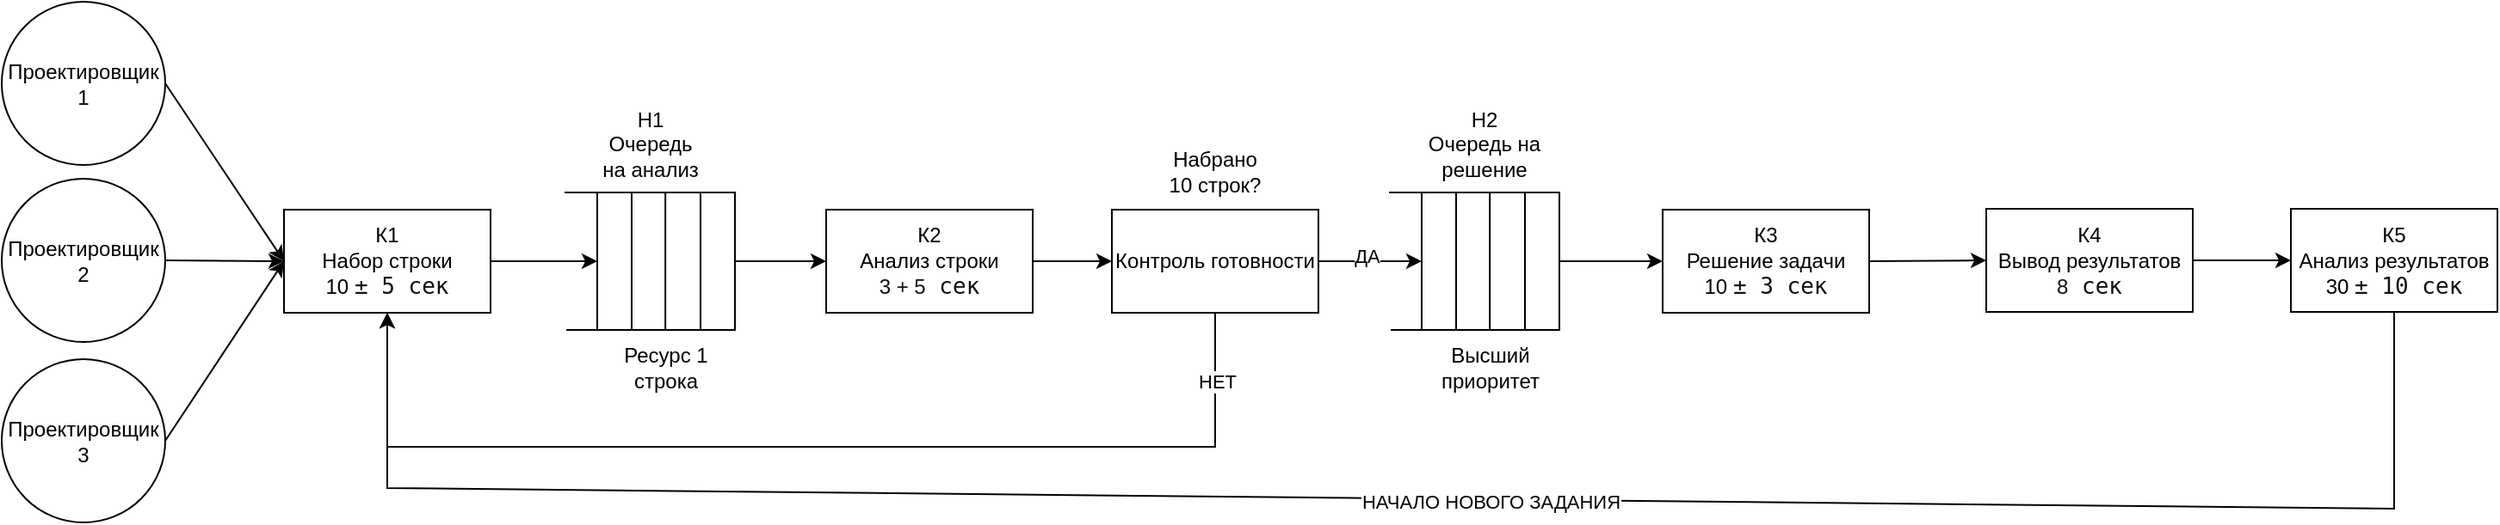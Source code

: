 <mxfile version="28.2.7">
  <diagram name="Страница — 1" id="6K8K25cdljVOq_ZdmeXt">
    <mxGraphModel dx="1489" dy="783" grid="0" gridSize="10" guides="1" tooltips="1" connect="1" arrows="1" fold="1" page="0" pageScale="1" pageWidth="827" pageHeight="1169" math="0" shadow="0">
      <root>
        <mxCell id="0" />
        <mxCell id="1" parent="0" />
        <mxCell id="H_bH9iHKeHK5xQA8kicP-1" value="Проектировщик 1" style="ellipse;whiteSpace=wrap;html=1;aspect=fixed;" parent="1" vertex="1">
          <mxGeometry x="37" y="101" width="95" height="95" as="geometry" />
        </mxCell>
        <mxCell id="H_bH9iHKeHK5xQA8kicP-2" value="Проектировщик 2" style="ellipse;whiteSpace=wrap;html=1;aspect=fixed;" parent="1" vertex="1">
          <mxGeometry x="37" y="204" width="95" height="95" as="geometry" />
        </mxCell>
        <mxCell id="H_bH9iHKeHK5xQA8kicP-3" value="Проектировщик 3" style="ellipse;whiteSpace=wrap;html=1;aspect=fixed;" parent="1" vertex="1">
          <mxGeometry x="37" y="309" width="95" height="95" as="geometry" />
        </mxCell>
        <mxCell id="H_bH9iHKeHK5xQA8kicP-4" value="К1&lt;div&gt;Набор строки&lt;/div&gt;&lt;div&gt;10&amp;nbsp;&lt;span style=&quot;color: rgb(15, 17, 21); font-family: Menlo, Monaco, Consolas, &amp;quot;Cascadia Mono&amp;quot;, &amp;quot;Ubuntu Mono&amp;quot;, &amp;quot;DejaVu Sans Mono&amp;quot;, &amp;quot;Liberation Mono&amp;quot;, &amp;quot;JetBrains Mono&amp;quot;, &amp;quot;Fira Code&amp;quot;, Cousine, &amp;quot;Roboto Mono&amp;quot;, &amp;quot;Courier New&amp;quot;, Courier, sans-serif, system-ui; font-size: 13px; text-align: start; background-color: transparent;&quot;&gt;± 5 сек&lt;/span&gt;&lt;/div&gt;" style="rounded=0;whiteSpace=wrap;html=1;" parent="1" vertex="1">
          <mxGeometry x="201" y="222" width="120" height="60" as="geometry" />
        </mxCell>
        <mxCell id="H_bH9iHKeHK5xQA8kicP-10" value="" style="whiteSpace=wrap;html=1;aspect=fixed;" parent="1" vertex="1">
          <mxGeometry x="383" y="212" width="80" height="80" as="geometry" />
        </mxCell>
        <mxCell id="H_bH9iHKeHK5xQA8kicP-12" value="" style="endArrow=none;html=1;rounded=0;entryX=0.25;entryY=0;entryDx=0;entryDy=0;exitX=0.25;exitY=1;exitDx=0;exitDy=0;" parent="1" source="H_bH9iHKeHK5xQA8kicP-10" target="H_bH9iHKeHK5xQA8kicP-10" edge="1">
          <mxGeometry width="50" height="50" relative="1" as="geometry">
            <mxPoint x="361" y="298" as="sourcePoint" />
            <mxPoint x="411" y="248" as="targetPoint" />
          </mxGeometry>
        </mxCell>
        <mxCell id="H_bH9iHKeHK5xQA8kicP-13" value="" style="endArrow=none;html=1;rounded=0;entryX=0.25;entryY=0;entryDx=0;entryDy=0;exitX=0.25;exitY=1;exitDx=0;exitDy=0;" parent="1" edge="1">
          <mxGeometry width="50" height="50" relative="1" as="geometry">
            <mxPoint x="422.58" y="292" as="sourcePoint" />
            <mxPoint x="422.58" y="212" as="targetPoint" />
          </mxGeometry>
        </mxCell>
        <mxCell id="H_bH9iHKeHK5xQA8kicP-14" value="" style="endArrow=none;html=1;rounded=0;entryX=0.25;entryY=0;entryDx=0;entryDy=0;exitX=0.25;exitY=1;exitDx=0;exitDy=0;" parent="1" edge="1">
          <mxGeometry width="50" height="50" relative="1" as="geometry">
            <mxPoint x="443" y="292" as="sourcePoint" />
            <mxPoint x="443" y="212" as="targetPoint" />
          </mxGeometry>
        </mxCell>
        <mxCell id="H_bH9iHKeHK5xQA8kicP-15" value="" style="endArrow=none;html=1;rounded=0;entryX=0.75;entryY=1;entryDx=0;entryDy=0;" parent="1" target="H_bH9iHKeHK5xQA8kicP-10" edge="1">
          <mxGeometry width="50" height="50" relative="1" as="geometry">
            <mxPoint x="365" y="292" as="sourcePoint" />
            <mxPoint x="393" y="333" as="targetPoint" />
          </mxGeometry>
        </mxCell>
        <mxCell id="H_bH9iHKeHK5xQA8kicP-16" value="" style="endArrow=none;html=1;rounded=0;entryX=0.75;entryY=0;entryDx=0;entryDy=0;" parent="1" target="H_bH9iHKeHK5xQA8kicP-10" edge="1">
          <mxGeometry width="50" height="50" relative="1" as="geometry">
            <mxPoint x="364" y="212" as="sourcePoint" />
            <mxPoint x="410" y="362" as="targetPoint" />
          </mxGeometry>
        </mxCell>
        <mxCell id="H_bH9iHKeHK5xQA8kicP-17" value="Н1&lt;div&gt;Очередь на анализ&lt;/div&gt;" style="text;html=1;whiteSpace=wrap;strokeColor=none;fillColor=none;align=center;verticalAlign=middle;rounded=0;" parent="1" vertex="1">
          <mxGeometry x="384" y="169" width="60" height="30" as="geometry" />
        </mxCell>
        <mxCell id="H_bH9iHKeHK5xQA8kicP-19" value="Ресурс 1 строка" style="text;html=1;whiteSpace=wrap;strokeColor=none;fillColor=none;align=center;verticalAlign=middle;rounded=0;" parent="1" vertex="1">
          <mxGeometry x="393" y="299" width="60" height="30" as="geometry" />
        </mxCell>
        <mxCell id="H_bH9iHKeHK5xQA8kicP-21" value="К2&lt;div&gt;&lt;span style=&quot;background-color: transparent; color: light-dark(rgb(0, 0, 0), rgb(255, 255, 255));&quot;&gt;Анализ строки&lt;/span&gt;&lt;/div&gt;&lt;div style=&quot;text-align: center;&quot;&gt;&lt;span style=&quot;background-color: transparent; text-align: start; color: rgb(15, 17, 21);&quot;&gt;3 + 5&lt;/span&gt;&lt;span style=&quot;background-color: transparent; color: rgb(15, 17, 21); font-family: Menlo, Monaco, Consolas, &amp;quot;Cascadia Mono&amp;quot;, &amp;quot;Ubuntu Mono&amp;quot;, &amp;quot;DejaVu Sans Mono&amp;quot;, &amp;quot;Liberation Mono&amp;quot;, &amp;quot;JetBrains Mono&amp;quot;, &amp;quot;Fira Code&amp;quot;, Cousine, &amp;quot;Roboto Mono&amp;quot;, &amp;quot;Courier New&amp;quot;, Courier, sans-serif, system-ui; font-size: 13px; text-align: start;&quot;&gt; сек&lt;/span&gt;&lt;/div&gt;" style="rounded=0;whiteSpace=wrap;html=1;" parent="1" vertex="1">
          <mxGeometry x="516" y="222" width="120" height="60" as="geometry" />
        </mxCell>
        <mxCell id="H_bH9iHKeHK5xQA8kicP-22" value="Контроль готовности" style="rounded=0;whiteSpace=wrap;html=1;" parent="1" vertex="1">
          <mxGeometry x="682" y="222" width="120" height="60" as="geometry" />
        </mxCell>
        <mxCell id="H_bH9iHKeHK5xQA8kicP-23" value="" style="whiteSpace=wrap;html=1;aspect=fixed;" parent="1" vertex="1">
          <mxGeometry x="862" y="212" width="80" height="80" as="geometry" />
        </mxCell>
        <mxCell id="H_bH9iHKeHK5xQA8kicP-24" value="" style="endArrow=none;html=1;rounded=0;entryX=0.25;entryY=0;entryDx=0;entryDy=0;exitX=0.25;exitY=1;exitDx=0;exitDy=0;" parent="1" source="H_bH9iHKeHK5xQA8kicP-23" target="H_bH9iHKeHK5xQA8kicP-23" edge="1">
          <mxGeometry width="50" height="50" relative="1" as="geometry">
            <mxPoint x="840" y="298" as="sourcePoint" />
            <mxPoint x="890" y="248" as="targetPoint" />
          </mxGeometry>
        </mxCell>
        <mxCell id="H_bH9iHKeHK5xQA8kicP-25" value="" style="endArrow=none;html=1;rounded=0;entryX=0.25;entryY=0;entryDx=0;entryDy=0;exitX=0.25;exitY=1;exitDx=0;exitDy=0;" parent="1" edge="1">
          <mxGeometry width="50" height="50" relative="1" as="geometry">
            <mxPoint x="901.58" y="292" as="sourcePoint" />
            <mxPoint x="901.58" y="212" as="targetPoint" />
          </mxGeometry>
        </mxCell>
        <mxCell id="H_bH9iHKeHK5xQA8kicP-26" value="" style="endArrow=none;html=1;rounded=0;entryX=0.25;entryY=0;entryDx=0;entryDy=0;exitX=0.25;exitY=1;exitDx=0;exitDy=0;" parent="1" edge="1">
          <mxGeometry width="50" height="50" relative="1" as="geometry">
            <mxPoint x="922" y="292" as="sourcePoint" />
            <mxPoint x="922" y="212" as="targetPoint" />
          </mxGeometry>
        </mxCell>
        <mxCell id="H_bH9iHKeHK5xQA8kicP-27" value="" style="endArrow=none;html=1;rounded=0;entryX=0.75;entryY=1;entryDx=0;entryDy=0;" parent="1" target="H_bH9iHKeHK5xQA8kicP-23" edge="1">
          <mxGeometry width="50" height="50" relative="1" as="geometry">
            <mxPoint x="844" y="292" as="sourcePoint" />
            <mxPoint x="872" y="333" as="targetPoint" />
          </mxGeometry>
        </mxCell>
        <mxCell id="H_bH9iHKeHK5xQA8kicP-28" value="" style="endArrow=none;html=1;rounded=0;entryX=0.75;entryY=0;entryDx=0;entryDy=0;" parent="1" target="H_bH9iHKeHK5xQA8kicP-23" edge="1">
          <mxGeometry width="50" height="50" relative="1" as="geometry">
            <mxPoint x="843" y="212" as="sourcePoint" />
            <mxPoint x="889" y="362" as="targetPoint" />
          </mxGeometry>
        </mxCell>
        <mxCell id="H_bH9iHKeHK5xQA8kicP-29" value="Н2&lt;div&gt;Очередь на решение&lt;/div&gt;" style="text;html=1;whiteSpace=wrap;strokeColor=none;fillColor=none;align=center;verticalAlign=middle;rounded=0;" parent="1" vertex="1">
          <mxGeometry x="863" y="169" width="71" height="30" as="geometry" />
        </mxCell>
        <mxCell id="H_bH9iHKeHK5xQA8kicP-30" value="Высший приоритет" style="text;html=1;whiteSpace=wrap;strokeColor=none;fillColor=none;align=center;verticalAlign=middle;rounded=0;" parent="1" vertex="1">
          <mxGeometry x="872" y="299" width="60" height="30" as="geometry" />
        </mxCell>
        <mxCell id="H_bH9iHKeHK5xQA8kicP-31" value="Набрано 10 строк?" style="text;html=1;whiteSpace=wrap;strokeColor=none;fillColor=none;align=center;verticalAlign=middle;rounded=0;" parent="1" vertex="1">
          <mxGeometry x="712" y="185" width="60" height="30" as="geometry" />
        </mxCell>
        <mxCell id="H_bH9iHKeHK5xQA8kicP-32" value="К3&lt;div&gt;Решение задачи&lt;/div&gt;&lt;div&gt;10&amp;nbsp;&lt;span style=&quot;color: rgb(15, 17, 21); font-family: Menlo, Monaco, Consolas, &amp;quot;Cascadia Mono&amp;quot;, &amp;quot;Ubuntu Mono&amp;quot;, &amp;quot;DejaVu Sans Mono&amp;quot;, &amp;quot;Liberation Mono&amp;quot;, &amp;quot;JetBrains Mono&amp;quot;, &amp;quot;Fira Code&amp;quot;, Cousine, &amp;quot;Roboto Mono&amp;quot;, &amp;quot;Courier New&amp;quot;, Courier, sans-serif, system-ui; font-size: 13px; text-align: start; background-color: transparent;&quot;&gt;± 3 сек&lt;/span&gt;&lt;/div&gt;" style="rounded=0;whiteSpace=wrap;html=1;" parent="1" vertex="1">
          <mxGeometry x="1002" y="222" width="120" height="60" as="geometry" />
        </mxCell>
        <mxCell id="H_bH9iHKeHK5xQA8kicP-33" value="К4&lt;div&gt;Вывод результатов&lt;/div&gt;&lt;div style=&quot;text-align: center;&quot;&gt;&lt;span style=&quot;text-align: start; background-color: transparent; color: rgb(15, 17, 21);&quot;&gt;8&lt;/span&gt;&lt;span style=&quot;color: rgb(15, 17, 21); font-family: Menlo, Monaco, Consolas, &amp;quot;Cascadia Mono&amp;quot;, &amp;quot;Ubuntu Mono&amp;quot;, &amp;quot;DejaVu Sans Mono&amp;quot;, &amp;quot;Liberation Mono&amp;quot;, &amp;quot;JetBrains Mono&amp;quot;, &amp;quot;Fira Code&amp;quot;, Cousine, &amp;quot;Roboto Mono&amp;quot;, &amp;quot;Courier New&amp;quot;, Courier, sans-serif, system-ui; font-size: 13px; text-align: start; background-color: transparent;&quot;&gt; сек&lt;/span&gt;&lt;/div&gt;" style="rounded=0;whiteSpace=wrap;html=1;" parent="1" vertex="1">
          <mxGeometry x="1190" y="221.5" width="120" height="60" as="geometry" />
        </mxCell>
        <mxCell id="H_bH9iHKeHK5xQA8kicP-34" value="К5&lt;div&gt;Анализ результатов&lt;/div&gt;&lt;div&gt;30&amp;nbsp;&lt;span style=&quot;color: rgb(15, 17, 21); font-family: Menlo, Monaco, Consolas, &amp;quot;Cascadia Mono&amp;quot;, &amp;quot;Ubuntu Mono&amp;quot;, &amp;quot;DejaVu Sans Mono&amp;quot;, &amp;quot;Liberation Mono&amp;quot;, &amp;quot;JetBrains Mono&amp;quot;, &amp;quot;Fira Code&amp;quot;, Cousine, &amp;quot;Roboto Mono&amp;quot;, &amp;quot;Courier New&amp;quot;, Courier, sans-serif, system-ui; font-size: 13px; text-align: start; background-color: transparent;&quot;&gt;± 10 сек&lt;/span&gt;&lt;/div&gt;" style="rounded=0;whiteSpace=wrap;html=1;" parent="1" vertex="1">
          <mxGeometry x="1367" y="221.5" width="120" height="60" as="geometry" />
        </mxCell>
        <mxCell id="H_bH9iHKeHK5xQA8kicP-38" value="" style="endArrow=classic;html=1;rounded=0;entryX=0.5;entryY=1;entryDx=0;entryDy=0;exitX=0.5;exitY=1;exitDx=0;exitDy=0;" parent="1" source="H_bH9iHKeHK5xQA8kicP-22" target="H_bH9iHKeHK5xQA8kicP-4" edge="1">
          <mxGeometry width="50" height="50" relative="1" as="geometry">
            <mxPoint x="861" y="352" as="sourcePoint" />
            <mxPoint x="534" y="260" as="targetPoint" />
            <Array as="points">
              <mxPoint x="742" y="360" />
              <mxPoint x="495" y="360" />
              <mxPoint x="261" y="360" />
            </Array>
          </mxGeometry>
        </mxCell>
        <mxCell id="H_bH9iHKeHK5xQA8kicP-39" value="НЕТ" style="edgeLabel;html=1;align=center;verticalAlign=middle;resizable=0;points=[];" parent="H_bH9iHKeHK5xQA8kicP-38" vertex="1" connectable="0">
          <mxGeometry x="-0.874" y="1" relative="1" as="geometry">
            <mxPoint as="offset" />
          </mxGeometry>
        </mxCell>
        <mxCell id="H_bH9iHKeHK5xQA8kicP-40" value="" style="endArrow=classic;html=1;rounded=0;entryX=0;entryY=0.5;entryDx=0;entryDy=0;exitX=1;exitY=0.5;exitDx=0;exitDy=0;" parent="1" source="H_bH9iHKeHK5xQA8kicP-22" target="H_bH9iHKeHK5xQA8kicP-23" edge="1">
          <mxGeometry width="50" height="50" relative="1" as="geometry">
            <mxPoint x="502" y="310" as="sourcePoint" />
            <mxPoint x="552" y="260" as="targetPoint" />
          </mxGeometry>
        </mxCell>
        <mxCell id="H_bH9iHKeHK5xQA8kicP-41" value="ДА" style="edgeLabel;html=1;align=center;verticalAlign=middle;resizable=0;points=[];" parent="H_bH9iHKeHK5xQA8kicP-40" vertex="1" connectable="0">
          <mxGeometry x="-0.089" y="3" relative="1" as="geometry">
            <mxPoint as="offset" />
          </mxGeometry>
        </mxCell>
        <mxCell id="otovDyo15XHB1M8LhM_m-1" value="" style="endArrow=classic;html=1;rounded=0;entryX=0;entryY=0.5;entryDx=0;entryDy=0;exitX=1;exitY=0.5;exitDx=0;exitDy=0;" edge="1" parent="1" source="H_bH9iHKeHK5xQA8kicP-3" target="H_bH9iHKeHK5xQA8kicP-4">
          <mxGeometry width="50" height="50" relative="1" as="geometry">
            <mxPoint x="153" y="477" as="sourcePoint" />
            <mxPoint x="203" y="427" as="targetPoint" />
          </mxGeometry>
        </mxCell>
        <mxCell id="otovDyo15XHB1M8LhM_m-2" value="" style="endArrow=classic;html=1;rounded=0;entryX=0;entryY=0.5;entryDx=0;entryDy=0;exitX=1;exitY=0.5;exitDx=0;exitDy=0;" edge="1" parent="1" source="H_bH9iHKeHK5xQA8kicP-2" target="H_bH9iHKeHK5xQA8kicP-4">
          <mxGeometry width="50" height="50" relative="1" as="geometry">
            <mxPoint x="257" y="501" as="sourcePoint" />
            <mxPoint x="326" y="396" as="targetPoint" />
          </mxGeometry>
        </mxCell>
        <mxCell id="otovDyo15XHB1M8LhM_m-3" value="" style="endArrow=classic;html=1;rounded=0;entryX=0;entryY=0.5;entryDx=0;entryDy=0;exitX=1;exitY=0.5;exitDx=0;exitDy=0;" edge="1" parent="1" source="H_bH9iHKeHK5xQA8kicP-1" target="H_bH9iHKeHK5xQA8kicP-4">
          <mxGeometry width="50" height="50" relative="1" as="geometry">
            <mxPoint x="225" y="510" as="sourcePoint" />
            <mxPoint x="294" y="405" as="targetPoint" />
          </mxGeometry>
        </mxCell>
        <mxCell id="otovDyo15XHB1M8LhM_m-4" value="" style="endArrow=classic;html=1;rounded=0;entryX=0;entryY=0.5;entryDx=0;entryDy=0;exitX=1;exitY=0.5;exitDx=0;exitDy=0;" edge="1" parent="1" source="H_bH9iHKeHK5xQA8kicP-4" target="H_bH9iHKeHK5xQA8kicP-10">
          <mxGeometry width="50" height="50" relative="1" as="geometry">
            <mxPoint x="151" y="528" as="sourcePoint" />
            <mxPoint x="220" y="423" as="targetPoint" />
          </mxGeometry>
        </mxCell>
        <mxCell id="otovDyo15XHB1M8LhM_m-5" value="" style="endArrow=classic;html=1;rounded=0;entryX=0;entryY=0.5;entryDx=0;entryDy=0;exitX=1;exitY=0.5;exitDx=0;exitDy=0;" edge="1" parent="1" source="H_bH9iHKeHK5xQA8kicP-10" target="H_bH9iHKeHK5xQA8kicP-21">
          <mxGeometry width="50" height="50" relative="1" as="geometry">
            <mxPoint x="320" y="521" as="sourcePoint" />
            <mxPoint x="389" y="416" as="targetPoint" />
          </mxGeometry>
        </mxCell>
        <mxCell id="otovDyo15XHB1M8LhM_m-6" value="" style="endArrow=classic;html=1;rounded=0;entryX=0;entryY=0.5;entryDx=0;entryDy=0;exitX=1;exitY=0.5;exitDx=0;exitDy=0;" edge="1" parent="1" source="H_bH9iHKeHK5xQA8kicP-21" target="H_bH9iHKeHK5xQA8kicP-22">
          <mxGeometry width="50" height="50" relative="1" as="geometry">
            <mxPoint x="473" y="515" as="sourcePoint" />
            <mxPoint x="542" y="410" as="targetPoint" />
          </mxGeometry>
        </mxCell>
        <mxCell id="otovDyo15XHB1M8LhM_m-7" value="" style="endArrow=classic;html=1;rounded=0;entryX=0;entryY=0.5;entryDx=0;entryDy=0;exitX=1;exitY=0.5;exitDx=0;exitDy=0;" edge="1" parent="1" source="H_bH9iHKeHK5xQA8kicP-23" target="H_bH9iHKeHK5xQA8kicP-32">
          <mxGeometry width="50" height="50" relative="1" as="geometry">
            <mxPoint x="1011" y="511" as="sourcePoint" />
            <mxPoint x="1080" y="406" as="targetPoint" />
          </mxGeometry>
        </mxCell>
        <mxCell id="otovDyo15XHB1M8LhM_m-8" value="" style="endArrow=classic;html=1;rounded=0;entryX=0;entryY=0.5;entryDx=0;entryDy=0;exitX=1;exitY=0.5;exitDx=0;exitDy=0;" edge="1" parent="1" source="H_bH9iHKeHK5xQA8kicP-32" target="H_bH9iHKeHK5xQA8kicP-33">
          <mxGeometry width="50" height="50" relative="1" as="geometry">
            <mxPoint x="1105" y="482" as="sourcePoint" />
            <mxPoint x="1174" y="377" as="targetPoint" />
          </mxGeometry>
        </mxCell>
        <mxCell id="otovDyo15XHB1M8LhM_m-9" value="" style="endArrow=classic;html=1;rounded=0;entryX=0;entryY=0.5;entryDx=0;entryDy=0;exitX=1;exitY=0.5;exitDx=0;exitDy=0;" edge="1" parent="1" source="H_bH9iHKeHK5xQA8kicP-33" target="H_bH9iHKeHK5xQA8kicP-34">
          <mxGeometry width="50" height="50" relative="1" as="geometry">
            <mxPoint x="1243" y="483" as="sourcePoint" />
            <mxPoint x="1312" y="378" as="targetPoint" />
          </mxGeometry>
        </mxCell>
        <mxCell id="otovDyo15XHB1M8LhM_m-10" value="" style="endArrow=classic;html=1;rounded=0;exitX=0.5;exitY=1;exitDx=0;exitDy=0;entryX=0.5;entryY=1;entryDx=0;entryDy=0;" edge="1" parent="1" source="H_bH9iHKeHK5xQA8kicP-34" target="H_bH9iHKeHK5xQA8kicP-4">
          <mxGeometry width="50" height="50" relative="1" as="geometry">
            <mxPoint x="1562" y="375" as="sourcePoint" />
            <mxPoint x="552" y="340" as="targetPoint" />
            <Array as="points">
              <mxPoint x="1427" y="396" />
              <mxPoint x="261" y="384" />
            </Array>
          </mxGeometry>
        </mxCell>
        <mxCell id="otovDyo15XHB1M8LhM_m-13" value="НАЧАЛО НОВОГО ЗАДАНИЯ" style="edgeLabel;html=1;align=center;verticalAlign=middle;resizable=0;points=[];" vertex="1" connectable="0" parent="otovDyo15XHB1M8LhM_m-10">
          <mxGeometry x="-0.074" y="1" relative="1" as="geometry">
            <mxPoint as="offset" />
          </mxGeometry>
        </mxCell>
      </root>
    </mxGraphModel>
  </diagram>
</mxfile>
